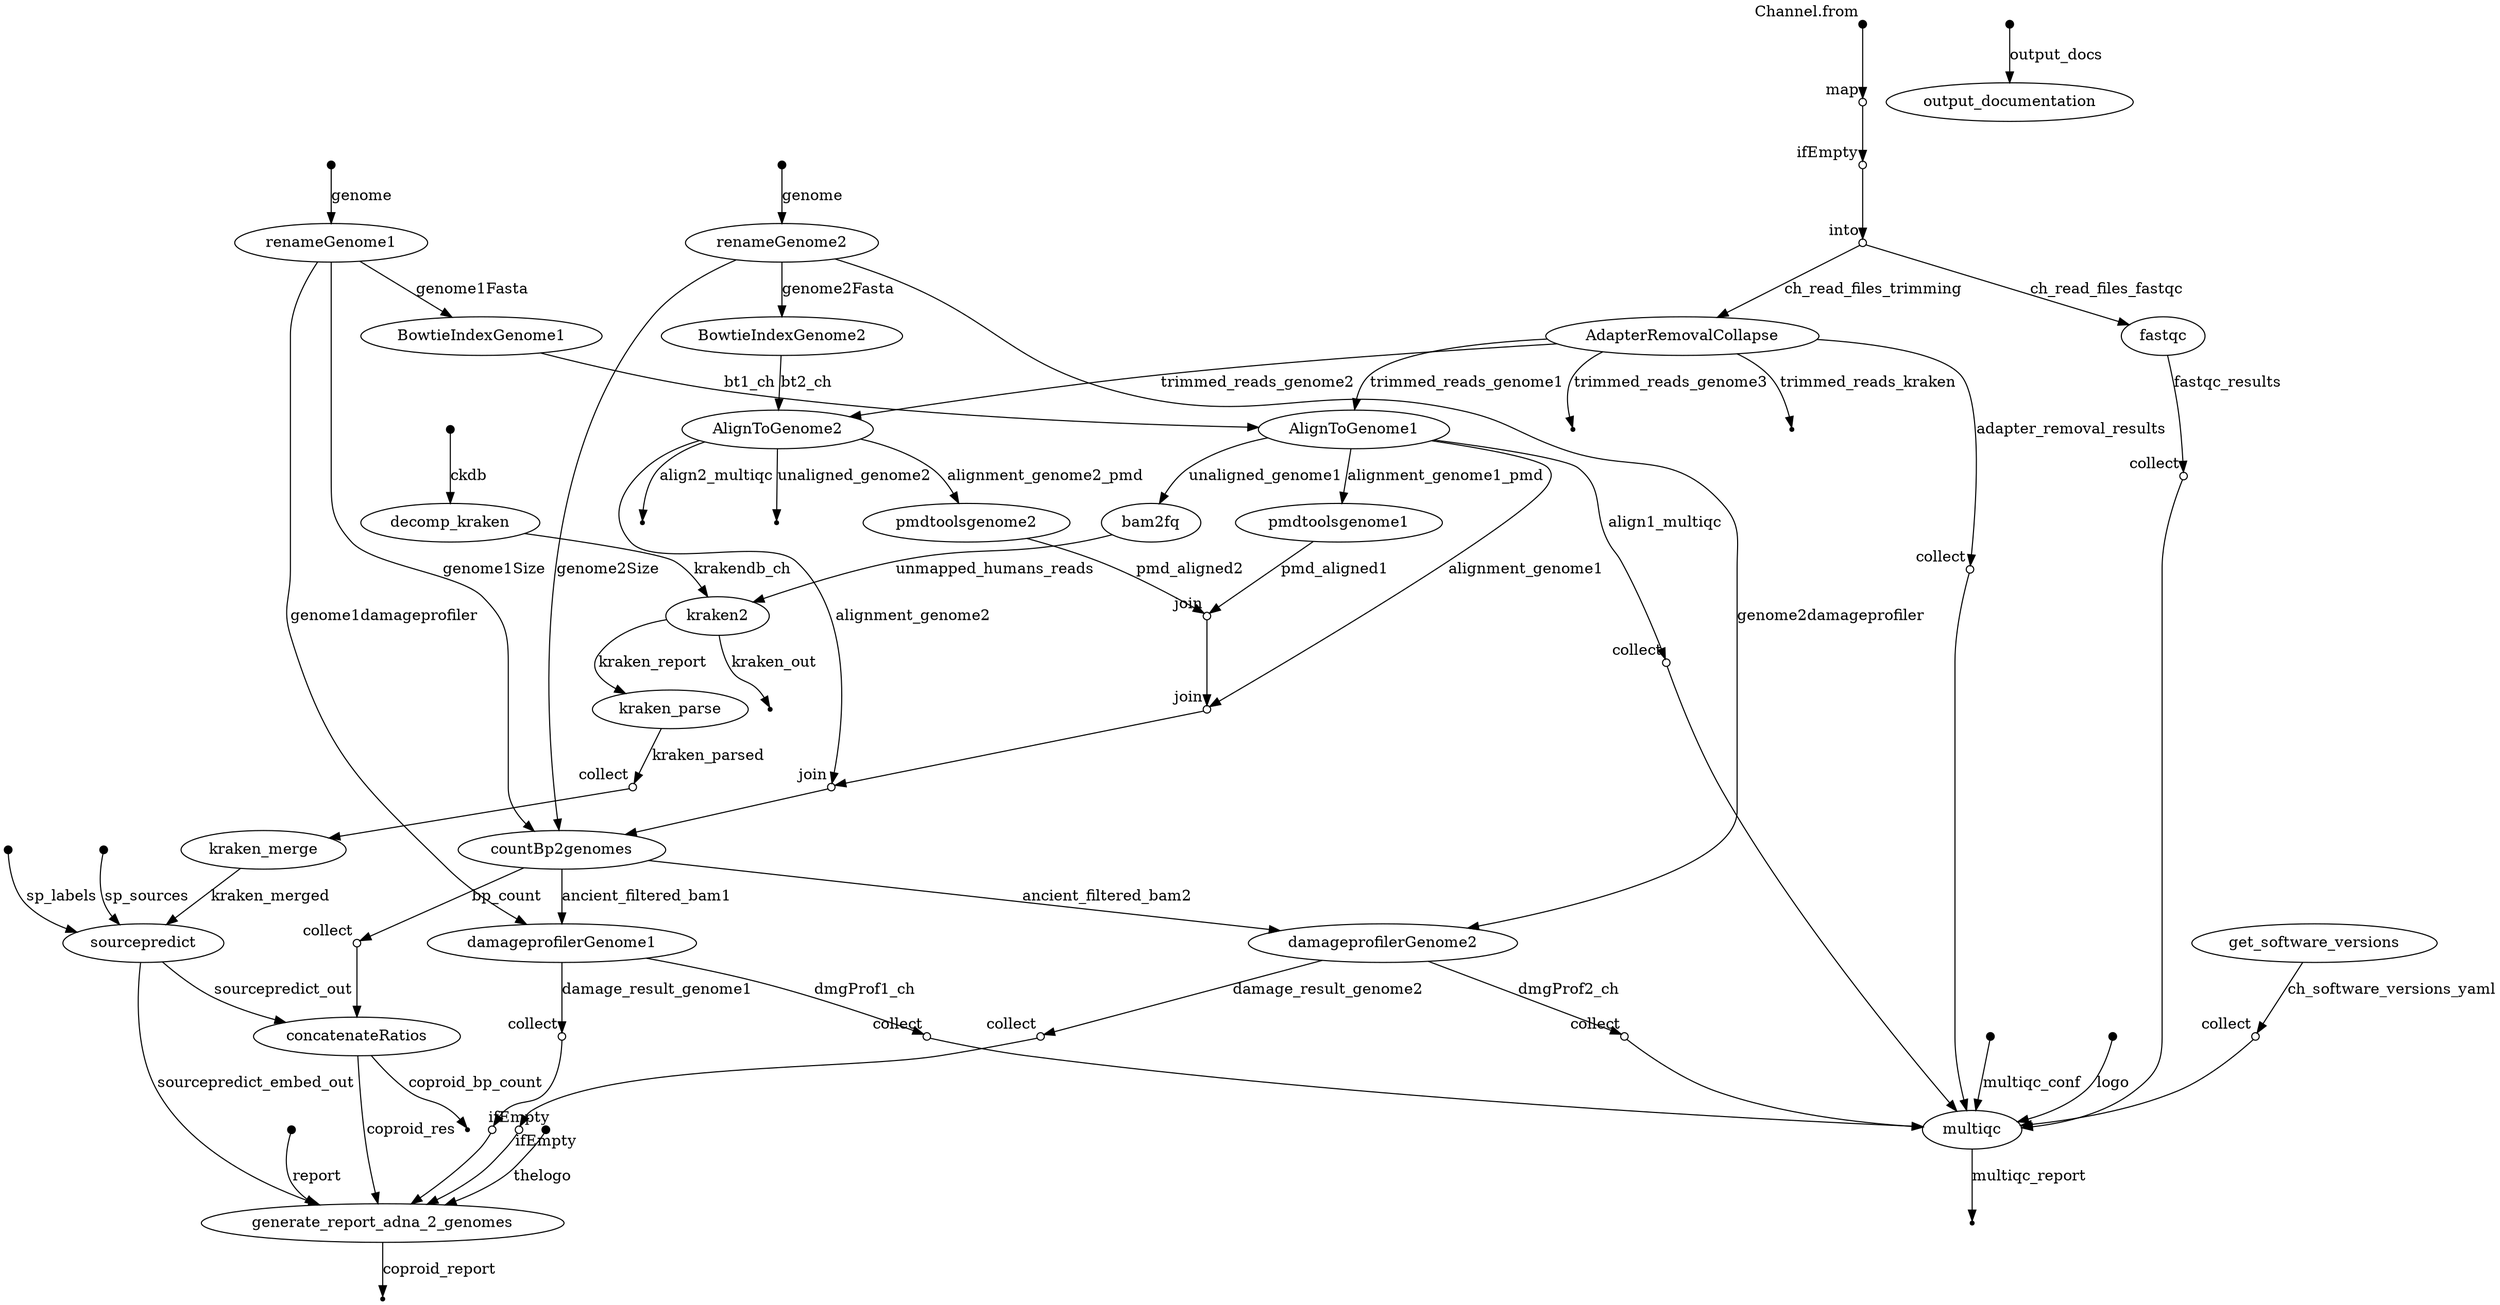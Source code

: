 digraph "coproid_dag" {
p0 [shape=point,label="",fixedsize=true,width=0.1,xlabel="Channel.from"];
p1 [shape=circle,label="",fixedsize=true,width=0.1,xlabel="map"];
p0 -> p1;

p1 [shape=circle,label="",fixedsize=true,width=0.1,xlabel="map"];
p2 [shape=circle,label="",fixedsize=true,width=0.1,xlabel="ifEmpty"];
p1 -> p2;

p2 [shape=circle,label="",fixedsize=true,width=0.1,xlabel="ifEmpty"];
p3 [shape=circle,label="",fixedsize=true,width=0.1,xlabel="into"];
p2 -> p3;

p3 [shape=circle,label="",fixedsize=true,width=0.1,xlabel="into"];
p11 [label="AdapterRemovalCollapse"];
p3 -> p11 [label="ch_read_files_trimming"];

p3 [shape=circle,label="",fixedsize=true,width=0.1,xlabel="into"];
p6 [label="fastqc"];
p3 -> p6 [label="ch_read_files_fastqc"];

p4 [shape=point,label="",fixedsize=true,width=0.1];
p5 [label="decomp_kraken"];
p4 -> p5 [label="ckdb"];

p5 [label="decomp_kraken"];
p23 [label="kraken2"];
p5 -> p23 [label="krakendb_ch"];

p6 [label="fastqc"];
p51 [shape=circle,label="",fixedsize=true,width=0.1,xlabel="collect"];
p6 -> p51 [label="fastqc_results"];

p7 [shape=point,label="",fixedsize=true,width=0.1];
p8 [label="renameGenome1"];
p7 -> p8 [label="genome"];

p8 [label="renameGenome1"];
p14 [label="BowtieIndexGenome1"];
p8 -> p14 [label="genome1Fasta"];

p8 [label="renameGenome1"];
p34 [label="countBp2genomes"];
p8 -> p34 [label="genome1Size"];

p8 [label="renameGenome1"];
p35 [label="damageprofilerGenome1"];
p8 -> p35 [label="genome1damageprofiler"];

p9 [shape=point,label="",fixedsize=true,width=0.1];
p10 [label="renameGenome2"];
p9 -> p10 [label="genome"];

p10 [label="renameGenome2"];
p17 [label="BowtieIndexGenome2"];
p10 -> p17 [label="genome2Fasta"];

p10 [label="renameGenome2"];
p34 [label="countBp2genomes"];
p10 -> p34 [label="genome2Size"];

p10 [label="renameGenome2"];
p36 [label="damageprofilerGenome2"];
p10 -> p36 [label="genome2damageprofiler"];

p11 [label="AdapterRemovalCollapse"];
p15 [label="AlignToGenome1"];
p11 -> p15 [label="trimmed_reads_genome1"];

p11 [label="AdapterRemovalCollapse"];
p18 [label="AlignToGenome2"];
p11 -> p18 [label="trimmed_reads_genome2"];

p11 [label="AdapterRemovalCollapse"];
p13 [shape=point];
p11 -> p13 [label="trimmed_reads_genome3"];

p11 [label="AdapterRemovalCollapse"];
p12 [shape=point];
p11 -> p12 [label="trimmed_reads_kraken"];

p11 [label="AdapterRemovalCollapse"];
p49 [shape=circle,label="",fixedsize=true,width=0.1,xlabel="collect"];
p11 -> p49 [label="adapter_removal_results"];

p14 [label="BowtieIndexGenome1"];
p15 [label="AlignToGenome1"];
p14 -> p15 [label="bt1_ch"];

p15 [label="AlignToGenome1"];
p32 [shape=circle,label="",fixedsize=true,width=0.1,xlabel="join"];
p15 -> p32 [label="alignment_genome1"];

p15 [label="AlignToGenome1"];
p21 [label="pmdtoolsgenome1"];
p15 -> p21 [label="alignment_genome1_pmd"];

p15 [label="AlignToGenome1"];
p16 [label="bam2fq"];
p15 -> p16 [label="unaligned_genome1"];

p15 [label="AlignToGenome1"];
p50 [shape=circle,label="",fixedsize=true,width=0.1,xlabel="collect"];
p15 -> p50 [label="align1_multiqc"];

p16 [label="bam2fq"];
p23 [label="kraken2"];
p16 -> p23 [label="unmapped_humans_reads"];

p17 [label="BowtieIndexGenome2"];
p18 [label="AlignToGenome2"];
p17 -> p18 [label="bt2_ch"];

p18 [label="AlignToGenome2"];
p33 [shape=circle,label="",fixedsize=true,width=0.1,xlabel="join"];
p18 -> p33 [label="alignment_genome2"];

p18 [label="AlignToGenome2"];
p22 [label="pmdtoolsgenome2"];
p18 -> p22 [label="alignment_genome2_pmd"];

p18 [label="AlignToGenome2"];
p20 [shape=point];
p18 -> p20 [label="unaligned_genome2"];

p18 [label="AlignToGenome2"];
p19 [shape=point];
p18 -> p19 [label="align2_multiqc"];

p21 [label="pmdtoolsgenome1"];
p31 [shape=circle,label="",fixedsize=true,width=0.1,xlabel="join"];
p21 -> p31 [label="pmd_aligned1"];

p22 [label="pmdtoolsgenome2"];
p31 [shape=circle,label="",fixedsize=true,width=0.1,xlabel="join"];
p22 -> p31 [label="pmd_aligned2"];

p23 [label="kraken2"];
p24 [shape=point];
p23 -> p24 [label="kraken_out"];

p23 [label="kraken2"];
p25 [label="kraken_parse"];
p23 -> p25 [label="kraken_report"];

p25 [label="kraken_parse"];
p26 [shape=circle,label="",fixedsize=true,width=0.1,xlabel="collect"];
p25 -> p26 [label="kraken_parsed"];

p26 [shape=circle,label="",fixedsize=true,width=0.1,xlabel="collect"];
p27 [label="kraken_merge"];
p26 -> p27;

p27 [label="kraken_merge"];
p30 [label="sourcepredict"];
p27 -> p30 [label="kraken_merged"];

p28 [shape=point,label="",fixedsize=true,width=0.1];
p30 [label="sourcepredict"];
p28 -> p30 [label="sp_sources"];

p29 [shape=point,label="",fixedsize=true,width=0.1];
p30 [label="sourcepredict"];
p29 -> p30 [label="sp_labels"];

p30 [label="sourcepredict"];
p38 [label="concatenateRatios"];
p30 -> p38 [label="sourcepredict_out"];

p30 [label="sourcepredict"];
p46 [label="generate_report_adna_2_genomes"];
p30 -> p46 [label="sourcepredict_embed_out"];

p31 [shape=circle,label="",fixedsize=true,width=0.1,xlabel="join"];
p32 [shape=circle,label="",fixedsize=true,width=0.1,xlabel="join"];
p31 -> p32;

p32 [shape=circle,label="",fixedsize=true,width=0.1,xlabel="join"];
p33 [shape=circle,label="",fixedsize=true,width=0.1,xlabel="join"];
p32 -> p33;

p33 [shape=circle,label="",fixedsize=true,width=0.1,xlabel="join"];
p34 [label="countBp2genomes"];
p33 -> p34;

p34 [label="countBp2genomes"];
p37 [shape=circle,label="",fixedsize=true,width=0.1,xlabel="collect"];
p34 -> p37 [label="bp_count"];

p34 [label="countBp2genomes"];
p35 [label="damageprofilerGenome1"];
p34 -> p35 [label="ancient_filtered_bam1"];

p34 [label="countBp2genomes"];
p36 [label="damageprofilerGenome2"];
p34 -> p36 [label="ancient_filtered_bam2"];

p35 [label="damageprofilerGenome1"];
p40 [shape=circle,label="",fixedsize=true,width=0.1,xlabel="collect"];
p35 -> p40 [label="damage_result_genome1"];

p35 [label="damageprofilerGenome1"];
p52 [shape=circle,label="",fixedsize=true,width=0.1,xlabel="collect"];
p35 -> p52 [label="dmgProf1_ch"];

p36 [label="damageprofilerGenome2"];
p42 [shape=circle,label="",fixedsize=true,width=0.1,xlabel="collect"];
p36 -> p42 [label="damage_result_genome2"];

p36 [label="damageprofilerGenome2"];
p53 [shape=circle,label="",fixedsize=true,width=0.1,xlabel="collect"];
p36 -> p53 [label="dmgProf2_ch"];

p37 [shape=circle,label="",fixedsize=true,width=0.1,xlabel="collect"];
p38 [label="concatenateRatios"];
p37 -> p38;

p38 [label="concatenateRatios"];
p46 [label="generate_report_adna_2_genomes"];
p38 -> p46 [label="coproid_res"];

p38 [label="concatenateRatios"];
p39 [shape=point];
p38 -> p39 [label="coproid_bp_count"];

p40 [shape=circle,label="",fixedsize=true,width=0.1,xlabel="collect"];
p41 [shape=circle,label="",fixedsize=true,width=0.1,xlabel="ifEmpty"];
p40 -> p41;

p41 [shape=circle,label="",fixedsize=true,width=0.1,xlabel="ifEmpty"];
p46 [label="generate_report_adna_2_genomes"];
p41 -> p46;

p42 [shape=circle,label="",fixedsize=true,width=0.1,xlabel="collect"];
p43 [shape=circle,label="",fixedsize=true,width=0.1,xlabel="ifEmpty"];
p42 -> p43;

p43 [shape=circle,label="",fixedsize=true,width=0.1,xlabel="ifEmpty"];
p46 [label="generate_report_adna_2_genomes"];
p43 -> p46;

p44 [shape=point,label="",fixedsize=true,width=0.1];
p46 [label="generate_report_adna_2_genomes"];
p44 -> p46 [label="thelogo"];

p45 [shape=point,label="",fixedsize=true,width=0.1];
p46 [label="generate_report_adna_2_genomes"];
p45 -> p46 [label="report"];

p46 [label="generate_report_adna_2_genomes"];
p47 [shape=point];
p46 -> p47 [label="coproid_report"];

p48 [label="get_software_versions"];
p54 [shape=circle,label="",fixedsize=true,width=0.1,xlabel="collect"];
p48 -> p54 [label="ch_software_versions_yaml"];

p49 [shape=circle,label="",fixedsize=true,width=0.1,xlabel="collect"];
p57 [label="multiqc"];
p49 -> p57;

p50 [shape=circle,label="",fixedsize=true,width=0.1,xlabel="collect"];
p57 [label="multiqc"];
p50 -> p57;

p51 [shape=circle,label="",fixedsize=true,width=0.1,xlabel="collect"];
p57 [label="multiqc"];
p51 -> p57;

p52 [shape=circle,label="",fixedsize=true,width=0.1,xlabel="collect"];
p57 [label="multiqc"];
p52 -> p57;

p53 [shape=circle,label="",fixedsize=true,width=0.1,xlabel="collect"];
p57 [label="multiqc"];
p53 -> p57;

p54 [shape=circle,label="",fixedsize=true,width=0.1,xlabel="collect"];
p57 [label="multiqc"];
p54 -> p57;

p55 [shape=point,label="",fixedsize=true,width=0.1];
p57 [label="multiqc"];
p55 -> p57 [label="multiqc_conf"];

p56 [shape=point,label="",fixedsize=true,width=0.1];
p57 [label="multiqc"];
p56 -> p57 [label="logo"];

p57 [label="multiqc"];
p58 [shape=point];
p57 -> p58 [label="multiqc_report"];

p59 [shape=point,label="",fixedsize=true,width=0.1];
p60 [label="output_documentation"];
p59 -> p60 [label="output_docs"];

}
